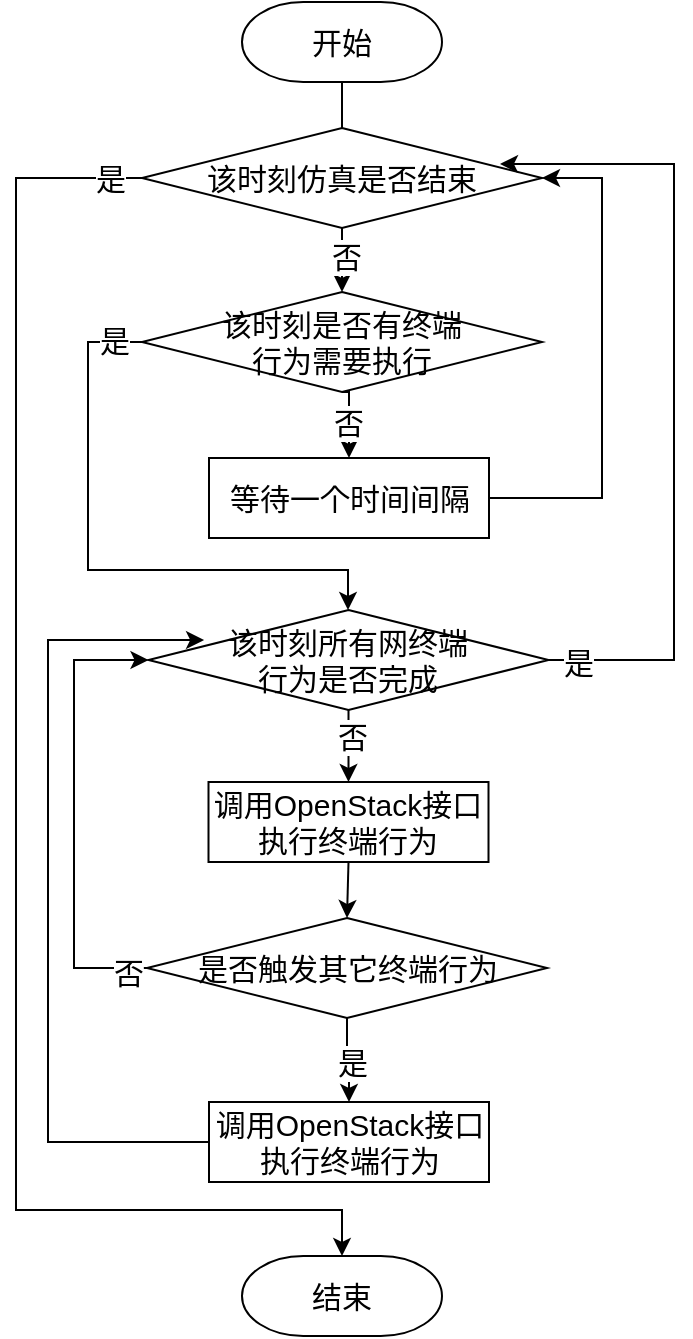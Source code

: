<mxfile version="13.0.1" type="github" pages="7">
  <diagram id="v8ugOdhWxPYhqjRlqoNW" name="动态网络仿真总体流程">
    <mxGraphModel dx="927" dy="467" grid="0" gridSize="10" guides="1" tooltips="1" connect="1" arrows="1" fold="1" page="1" pageScale="1" pageWidth="827" pageHeight="1169" math="0" shadow="0">
      <root>
        <mxCell id="XkxrOACsHn2WorxNWKab-0" />
        <mxCell id="XkxrOACsHn2WorxNWKab-1" parent="XkxrOACsHn2WorxNWKab-0" />
        <mxCell id="5TvRJBqiw1Fckg7PLLqg-44" style="edgeStyle=orthogonalEdgeStyle;rounded=0;orthogonalLoop=1;jettySize=auto;html=1;exitX=0.5;exitY=1;exitDx=0;exitDy=0;exitPerimeter=0;entryX=0.5;entryY=0;entryDx=0;entryDy=0;entryPerimeter=0;fontSize=15;" edge="1" parent="XkxrOACsHn2WorxNWKab-1" source="5TvRJBqiw1Fckg7PLLqg-14" target="5TvRJBqiw1Fckg7PLLqg-34">
          <mxGeometry relative="1" as="geometry" />
        </mxCell>
        <mxCell id="5TvRJBqiw1Fckg7PLLqg-56" value="否" style="edgeLabel;html=1;align=center;verticalAlign=middle;resizable=0;points=[];fontSize=15;" vertex="1" connectable="0" parent="5TvRJBqiw1Fckg7PLLqg-44">
          <mxGeometry x="0.657" y="2" relative="1" as="geometry">
            <mxPoint as="offset" />
          </mxGeometry>
        </mxCell>
        <mxCell id="5TvRJBqiw1Fckg7PLLqg-14" value="开始" style="strokeWidth=1;html=1;shape=mxgraph.flowchart.terminator;whiteSpace=wrap;fontSize=15;" vertex="1" parent="XkxrOACsHn2WorxNWKab-1">
          <mxGeometry x="580" y="72" width="100" height="40" as="geometry" />
        </mxCell>
        <mxCell id="5TvRJBqiw1Fckg7PLLqg-15" style="edgeStyle=orthogonalEdgeStyle;rounded=0;orthogonalLoop=1;jettySize=auto;html=1;exitX=0.5;exitY=1;exitDx=0;exitDy=0;exitPerimeter=0;entryX=0.5;entryY=0;entryDx=0;entryDy=0;strokeWidth=1;fontSize=15;" edge="1" parent="XkxrOACsHn2WorxNWKab-1" source="5TvRJBqiw1Fckg7PLLqg-19" target="5TvRJBqiw1Fckg7PLLqg-21">
          <mxGeometry relative="1" as="geometry" />
        </mxCell>
        <mxCell id="5TvRJBqiw1Fckg7PLLqg-16" value="是" style="text;html=1;align=center;verticalAlign=middle;resizable=0;points=[];labelBackgroundColor=#ffffff;fontSize=15;" vertex="1" connectable="0" parent="5TvRJBqiw1Fckg7PLLqg-15">
          <mxGeometry x="0.051" y="1" relative="1" as="geometry">
            <mxPoint as="offset" />
          </mxGeometry>
        </mxCell>
        <mxCell id="5TvRJBqiw1Fckg7PLLqg-51" style="edgeStyle=orthogonalEdgeStyle;rounded=0;orthogonalLoop=1;jettySize=auto;html=1;exitX=0;exitY=0.5;exitDx=0;exitDy=0;exitPerimeter=0;entryX=0;entryY=0.5;entryDx=0;entryDy=0;entryPerimeter=0;fontSize=15;" edge="1" parent="XkxrOACsHn2WorxNWKab-1" source="5TvRJBqiw1Fckg7PLLqg-19" target="5TvRJBqiw1Fckg7PLLqg-30">
          <mxGeometry relative="1" as="geometry">
            <Array as="points">
              <mxPoint x="496" y="555" />
              <mxPoint x="496" y="401" />
            </Array>
          </mxGeometry>
        </mxCell>
        <mxCell id="5TvRJBqiw1Fckg7PLLqg-52" value="否" style="edgeLabel;html=1;align=center;verticalAlign=middle;resizable=0;points=[];fontSize=15;" vertex="1" connectable="0" parent="5TvRJBqiw1Fckg7PLLqg-51">
          <mxGeometry x="-0.902" y="2" relative="1" as="geometry">
            <mxPoint x="1" as="offset" />
          </mxGeometry>
        </mxCell>
        <mxCell id="5TvRJBqiw1Fckg7PLLqg-19" value="&lt;span style=&quot;font-size: 15px&quot;&gt;是否触发其它终端行为&lt;br style=&quot;font-size: 15px&quot;&gt;&lt;/span&gt;" style="strokeWidth=1;html=1;shape=mxgraph.flowchart.decision;whiteSpace=wrap;fontSize=15;" vertex="1" parent="XkxrOACsHn2WorxNWKab-1">
          <mxGeometry x="532.5" y="530" width="200" height="50" as="geometry" />
        </mxCell>
        <mxCell id="5TvRJBqiw1Fckg7PLLqg-41" style="edgeStyle=orthogonalEdgeStyle;rounded=0;orthogonalLoop=1;jettySize=auto;html=1;exitX=0;exitY=0.5;exitDx=0;exitDy=0;entryX=0.139;entryY=0.3;entryDx=0;entryDy=0;entryPerimeter=0;fontSize=15;" edge="1" parent="XkxrOACsHn2WorxNWKab-1" source="5TvRJBqiw1Fckg7PLLqg-21" target="5TvRJBqiw1Fckg7PLLqg-30">
          <mxGeometry relative="1" as="geometry">
            <Array as="points">
              <mxPoint x="483" y="642" />
              <mxPoint x="483" y="391" />
            </Array>
          </mxGeometry>
        </mxCell>
        <mxCell id="5TvRJBqiw1Fckg7PLLqg-21" value="&lt;font style=&quot;font-size: 15px&quot;&gt;调用OpenStack接口执行终端行为&lt;/font&gt;" style="rounded=0;whiteSpace=wrap;html=1;strokeWidth=1;fontSize=15;" vertex="1" parent="XkxrOACsHn2WorxNWKab-1">
          <mxGeometry x="563.5" y="622" width="140" height="40" as="geometry" />
        </mxCell>
        <mxCell id="5TvRJBqiw1Fckg7PLLqg-50" style="edgeStyle=orthogonalEdgeStyle;rounded=0;orthogonalLoop=1;jettySize=auto;html=1;exitX=0;exitY=0.5;exitDx=0;exitDy=0;exitPerimeter=0;entryX=0.5;entryY=0;entryDx=0;entryDy=0;entryPerimeter=0;fontSize=15;" edge="1" parent="XkxrOACsHn2WorxNWKab-1" source="5TvRJBqiw1Fckg7PLLqg-26" target="5TvRJBqiw1Fckg7PLLqg-27">
          <mxGeometry relative="1" as="geometry">
            <Array as="points">
              <mxPoint x="467" y="160" />
              <mxPoint x="467" y="676" />
              <mxPoint x="630" y="676" />
            </Array>
          </mxGeometry>
        </mxCell>
        <mxCell id="5TvRJBqiw1Fckg7PLLqg-55" value="是" style="edgeLabel;html=1;align=center;verticalAlign=middle;resizable=0;points=[];fontSize=15;" vertex="1" connectable="0" parent="5TvRJBqiw1Fckg7PLLqg-50">
          <mxGeometry x="-0.957" relative="1" as="geometry">
            <mxPoint as="offset" />
          </mxGeometry>
        </mxCell>
        <mxCell id="5TvRJBqiw1Fckg7PLLqg-26" value="&lt;span style=&quot;font-size: 15px&quot;&gt;该时刻仿真是否结束&lt;br style=&quot;font-size: 15px&quot;&gt;&lt;/span&gt;" style="strokeWidth=1;html=1;shape=mxgraph.flowchart.decision;whiteSpace=wrap;fontSize=15;" vertex="1" parent="XkxrOACsHn2WorxNWKab-1">
          <mxGeometry x="530" y="135" width="200" height="50" as="geometry" />
        </mxCell>
        <mxCell id="5TvRJBqiw1Fckg7PLLqg-27" value="结束" style="strokeWidth=1;html=1;shape=mxgraph.flowchart.terminator;whiteSpace=wrap;fontSize=15;" vertex="1" parent="XkxrOACsHn2WorxNWKab-1">
          <mxGeometry x="580" y="699" width="100" height="40" as="geometry" />
        </mxCell>
        <mxCell id="5TvRJBqiw1Fckg7PLLqg-40" style="edgeStyle=orthogonalEdgeStyle;rounded=0;orthogonalLoop=1;jettySize=auto;html=1;exitX=0.5;exitY=1;exitDx=0;exitDy=0;exitPerimeter=0;entryX=0.5;entryY=0;entryDx=0;entryDy=0;fontSize=15;" edge="1" parent="XkxrOACsHn2WorxNWKab-1" source="5TvRJBqiw1Fckg7PLLqg-30" target="5TvRJBqiw1Fckg7PLLqg-36">
          <mxGeometry relative="1" as="geometry" />
        </mxCell>
        <mxCell id="5TvRJBqiw1Fckg7PLLqg-42" value="否" style="edgeLabel;html=1;align=center;verticalAlign=middle;resizable=0;points=[];fontSize=15;" vertex="1" connectable="0" parent="5TvRJBqiw1Fckg7PLLqg-40">
          <mxGeometry x="-0.278" y="1" relative="1" as="geometry">
            <mxPoint as="offset" />
          </mxGeometry>
        </mxCell>
        <mxCell id="5TvRJBqiw1Fckg7PLLqg-53" style="edgeStyle=orthogonalEdgeStyle;rounded=0;orthogonalLoop=1;jettySize=auto;html=1;exitX=1;exitY=0.5;exitDx=0;exitDy=0;exitPerimeter=0;entryX=0.895;entryY=0.36;entryDx=0;entryDy=0;entryPerimeter=0;fontSize=15;" edge="1" parent="XkxrOACsHn2WorxNWKab-1" source="5TvRJBqiw1Fckg7PLLqg-30" target="5TvRJBqiw1Fckg7PLLqg-26">
          <mxGeometry relative="1" as="geometry">
            <Array as="points">
              <mxPoint x="796" y="401" />
              <mxPoint x="796" y="153" />
            </Array>
          </mxGeometry>
        </mxCell>
        <mxCell id="5TvRJBqiw1Fckg7PLLqg-54" value="是" style="edgeLabel;html=1;align=center;verticalAlign=middle;resizable=0;points=[];fontSize=15;" vertex="1" connectable="0" parent="5TvRJBqiw1Fckg7PLLqg-53">
          <mxGeometry x="-0.926" y="-1" relative="1" as="geometry">
            <mxPoint as="offset" />
          </mxGeometry>
        </mxCell>
        <mxCell id="5TvRJBqiw1Fckg7PLLqg-30" value="&lt;span style=&quot;font-size: 15px&quot;&gt;该时刻所有网终端&lt;br&gt;行为是否完成&lt;br style=&quot;font-size: 15px&quot;&gt;&lt;/span&gt;" style="strokeWidth=1;html=1;shape=mxgraph.flowchart.decision;whiteSpace=wrap;fontSize=15;" vertex="1" parent="XkxrOACsHn2WorxNWKab-1">
          <mxGeometry x="533.25" y="376" width="200" height="50" as="geometry" />
        </mxCell>
        <mxCell id="5TvRJBqiw1Fckg7PLLqg-45" style="edgeStyle=orthogonalEdgeStyle;rounded=0;orthogonalLoop=1;jettySize=auto;html=1;exitX=0.5;exitY=1;exitDx=0;exitDy=0;exitPerimeter=0;entryX=0.5;entryY=0;entryDx=0;entryDy=0;fontSize=15;" edge="1" parent="XkxrOACsHn2WorxNWKab-1" source="5TvRJBqiw1Fckg7PLLqg-34" target="5TvRJBqiw1Fckg7PLLqg-43">
          <mxGeometry relative="1" as="geometry" />
        </mxCell>
        <mxCell id="5TvRJBqiw1Fckg7PLLqg-46" value="否" style="edgeLabel;html=1;align=center;verticalAlign=middle;resizable=0;points=[];fontSize=15;" vertex="1" connectable="0" parent="5TvRJBqiw1Fckg7PLLqg-45">
          <mxGeometry x="0.015" y="-1" relative="1" as="geometry">
            <mxPoint as="offset" />
          </mxGeometry>
        </mxCell>
        <mxCell id="5TvRJBqiw1Fckg7PLLqg-48" style="edgeStyle=orthogonalEdgeStyle;rounded=0;orthogonalLoop=1;jettySize=auto;html=1;exitX=0;exitY=0.5;exitDx=0;exitDy=0;exitPerimeter=0;fontSize=15;" edge="1" parent="XkxrOACsHn2WorxNWKab-1" source="5TvRJBqiw1Fckg7PLLqg-34">
          <mxGeometry relative="1" as="geometry">
            <mxPoint x="633" y="376" as="targetPoint" />
            <Array as="points">
              <mxPoint x="503" y="242" />
              <mxPoint x="503" y="356" />
              <mxPoint x="633" y="356" />
            </Array>
          </mxGeometry>
        </mxCell>
        <mxCell id="5TvRJBqiw1Fckg7PLLqg-49" value="是" style="edgeLabel;html=1;align=center;verticalAlign=middle;resizable=0;points=[];fontSize=15;" vertex="1" connectable="0" parent="5TvRJBqiw1Fckg7PLLqg-48">
          <mxGeometry x="-0.899" y="-1" relative="1" as="geometry">
            <mxPoint as="offset" />
          </mxGeometry>
        </mxCell>
        <mxCell id="5TvRJBqiw1Fckg7PLLqg-34" value="该时刻是否有终端&lt;br&gt;行为&lt;span style=&quot;font-size: 15px&quot;&gt;需要执行&lt;br style=&quot;font-size: 15px&quot;&gt;&lt;/span&gt;" style="strokeWidth=1;html=1;shape=mxgraph.flowchart.decision;whiteSpace=wrap;fontSize=15;" vertex="1" parent="XkxrOACsHn2WorxNWKab-1">
          <mxGeometry x="530" y="217" width="200" height="50" as="geometry" />
        </mxCell>
        <mxCell id="5TvRJBqiw1Fckg7PLLqg-35" style="edgeStyle=orthogonalEdgeStyle;rounded=0;orthogonalLoop=1;jettySize=auto;html=1;exitX=0.5;exitY=1;exitDx=0;exitDy=0;entryX=0.5;entryY=0;entryDx=0;entryDy=0;entryPerimeter=0;" edge="1" parent="XkxrOACsHn2WorxNWKab-1" source="5TvRJBqiw1Fckg7PLLqg-36" target="5TvRJBqiw1Fckg7PLLqg-19">
          <mxGeometry relative="1" as="geometry" />
        </mxCell>
        <mxCell id="5TvRJBqiw1Fckg7PLLqg-36" value="&lt;font style=&quot;font-size: 15px&quot;&gt;调用OpenStack接口执行终端行为&lt;/font&gt;" style="rounded=0;whiteSpace=wrap;html=1;strokeWidth=1;fontSize=15;" vertex="1" parent="XkxrOACsHn2WorxNWKab-1">
          <mxGeometry x="563.25" y="462" width="140" height="40" as="geometry" />
        </mxCell>
        <mxCell id="5TvRJBqiw1Fckg7PLLqg-47" style="edgeStyle=orthogonalEdgeStyle;rounded=0;orthogonalLoop=1;jettySize=auto;html=1;exitX=1;exitY=0.5;exitDx=0;exitDy=0;entryX=1;entryY=0.5;entryDx=0;entryDy=0;entryPerimeter=0;fontSize=15;" edge="1" parent="XkxrOACsHn2WorxNWKab-1" source="5TvRJBqiw1Fckg7PLLqg-43" target="5TvRJBqiw1Fckg7PLLqg-26">
          <mxGeometry relative="1" as="geometry">
            <Array as="points">
              <mxPoint x="760" y="320" />
              <mxPoint x="760" y="160" />
            </Array>
          </mxGeometry>
        </mxCell>
        <mxCell id="5TvRJBqiw1Fckg7PLLqg-43" value="&lt;font style=&quot;font-size: 15px&quot;&gt;等待一个时间间隔&lt;/font&gt;" style="rounded=0;whiteSpace=wrap;html=1;strokeWidth=1;fontSize=15;" vertex="1" parent="XkxrOACsHn2WorxNWKab-1">
          <mxGeometry x="563.5" y="300" width="140" height="40" as="geometry" />
        </mxCell>
      </root>
    </mxGraphModel>
  </diagram>
  <diagram id="v5aXhmTwd5rnh7bOguwu" name="链路状态流程">
    <mxGraphModel dx="927" dy="516" grid="0" gridSize="10" guides="1" tooltips="1" connect="1" arrows="1" fold="1" page="1" pageScale="1" pageWidth="827" pageHeight="1169" math="0" shadow="0">
      <root>
        <mxCell id="1NIYpctE9vrBq3obQ2Xj-0" />
        <mxCell id="1NIYpctE9vrBq3obQ2Xj-1" parent="1NIYpctE9vrBq3obQ2Xj-0" />
        <mxCell id="1NIYpctE9vrBq3obQ2Xj-33" style="edgeStyle=orthogonalEdgeStyle;rounded=0;orthogonalLoop=1;jettySize=auto;html=1;exitX=0.5;exitY=1;exitDx=0;exitDy=0;exitPerimeter=0;entryX=0.5;entryY=0;entryDx=0;entryDy=0;entryPerimeter=0;" parent="1NIYpctE9vrBq3obQ2Xj-1" source="1NIYpctE9vrBq3obQ2Xj-34" target="1NIYpctE9vrBq3obQ2Xj-39" edge="1">
          <mxGeometry relative="1" as="geometry" />
        </mxCell>
        <mxCell id="1NIYpctE9vrBq3obQ2Xj-34" value="仿真流程开始" style="strokeWidth=1;html=1;shape=mxgraph.flowchart.terminator;whiteSpace=wrap;fontSize=15;" parent="1NIYpctE9vrBq3obQ2Xj-1" vertex="1">
          <mxGeometry x="376.38" y="30" width="100" height="40" as="geometry" />
        </mxCell>
        <mxCell id="1NIYpctE9vrBq3obQ2Xj-35" value="" style="edgeStyle=orthogonalEdgeStyle;rounded=0;orthogonalLoop=1;jettySize=auto;html=1;exitX=1;exitY=0.5;exitDx=0;exitDy=0;exitPerimeter=0;strokeWidth=1;fontSize=15;" parent="1NIYpctE9vrBq3obQ2Xj-1" source="1NIYpctE9vrBq3obQ2Xj-39" target="1NIYpctE9vrBq3obQ2Xj-40" edge="1">
          <mxGeometry relative="1" as="geometry">
            <mxPoint x="430" y="641" as="targetPoint" />
            <mxPoint x="538.38" y="146" as="sourcePoint" />
            <Array as="points">
              <mxPoint x="581" y="141" />
              <mxPoint x="581" y="686" />
              <mxPoint x="430" y="686" />
            </Array>
          </mxGeometry>
        </mxCell>
        <mxCell id="1NIYpctE9vrBq3obQ2Xj-36" value="是" style="text;html=1;align=center;verticalAlign=middle;resizable=0;points=[];labelBackgroundColor=#ffffff;fontSize=15;" parent="1NIYpctE9vrBq3obQ2Xj-35" vertex="1" connectable="0">
          <mxGeometry x="-0.944" y="-1" relative="1" as="geometry">
            <mxPoint x="-10.38" y="-1" as="offset" />
          </mxGeometry>
        </mxCell>
        <mxCell id="1NIYpctE9vrBq3obQ2Xj-37" style="edgeStyle=orthogonalEdgeStyle;rounded=0;orthogonalLoop=1;jettySize=auto;html=1;exitX=0.5;exitY=1;exitDx=0;exitDy=0;exitPerimeter=0;entryX=0.5;entryY=0;entryDx=0;entryDy=0;entryPerimeter=0;strokeWidth=1;fontSize=15;" parent="1NIYpctE9vrBq3obQ2Xj-1" source="1NIYpctE9vrBq3obQ2Xj-39" target="1NIYpctE9vrBq3obQ2Xj-44" edge="1">
          <mxGeometry relative="1" as="geometry" />
        </mxCell>
        <mxCell id="1NIYpctE9vrBq3obQ2Xj-38" value="否" style="text;html=1;align=center;verticalAlign=middle;resizable=0;points=[];labelBackgroundColor=#ffffff;fontSize=15;" parent="1NIYpctE9vrBq3obQ2Xj-37" vertex="1" connectable="0">
          <mxGeometry x="-0.125" y="-1" relative="1" as="geometry">
            <mxPoint as="offset" />
          </mxGeometry>
        </mxCell>
        <mxCell id="1NIYpctE9vrBq3obQ2Xj-39" value="&lt;span style=&quot;font-size: 15px&quot;&gt;该时刻仿真是否结束&lt;br style=&quot;font-size: 15px&quot;&gt;&lt;/span&gt;" style="strokeWidth=1;html=1;shape=mxgraph.flowchart.decision;whiteSpace=wrap;fontSize=15;" parent="1NIYpctE9vrBq3obQ2Xj-1" vertex="1">
          <mxGeometry x="326.38" y="116" width="200" height="50" as="geometry" />
        </mxCell>
        <mxCell id="1NIYpctE9vrBq3obQ2Xj-40" value="仿真流程结束" style="strokeWidth=1;html=1;shape=mxgraph.flowchart.terminator;whiteSpace=wrap;fontSize=15;" parent="1NIYpctE9vrBq3obQ2Xj-1" vertex="1">
          <mxGeometry x="376.38" y="711" width="100" height="40" as="geometry" />
        </mxCell>
        <mxCell id="1NIYpctE9vrBq3obQ2Xj-41" style="edgeStyle=orthogonalEdgeStyle;rounded=0;orthogonalLoop=1;jettySize=auto;html=1;exitX=0;exitY=0.5;exitDx=0;exitDy=0;exitPerimeter=0;strokeWidth=1;fontSize=15;" parent="1NIYpctE9vrBq3obQ2Xj-1" edge="1">
          <mxGeometry relative="1" as="geometry">
            <mxPoint x="427" y="96" as="targetPoint" />
            <mxPoint x="327.38" y="231" as="sourcePoint" />
            <Array as="points">
              <mxPoint x="293" y="231" />
              <mxPoint x="293" y="96" />
            </Array>
          </mxGeometry>
        </mxCell>
        <mxCell id="1NIYpctE9vrBq3obQ2Xj-42" value="否" style="text;html=1;align=center;verticalAlign=middle;resizable=0;points=[];labelBackgroundColor=#ffffff;fontSize=15;" parent="1NIYpctE9vrBq3obQ2Xj-41" vertex="1" connectable="0">
          <mxGeometry x="-0.933" y="2" relative="1" as="geometry">
            <mxPoint as="offset" />
          </mxGeometry>
        </mxCell>
        <mxCell id="1NIYpctE9vrBq3obQ2Xj-43" value="是" style="edgeStyle=orthogonalEdgeStyle;rounded=0;orthogonalLoop=1;jettySize=auto;html=1;exitX=0.5;exitY=1;exitDx=0;exitDy=0;exitPerimeter=0;entryX=0.5;entryY=0;entryDx=0;entryDy=0;entryPerimeter=0;strokeWidth=1;fontSize=15;" parent="1NIYpctE9vrBq3obQ2Xj-1" source="1NIYpctE9vrBq3obQ2Xj-44" target="1NIYpctE9vrBq3obQ2Xj-54" edge="1">
          <mxGeometry relative="1" as="geometry" />
        </mxCell>
        <mxCell id="1NIYpctE9vrBq3obQ2Xj-44" value="该时刻是否收到&lt;br&gt;时间管理模块任务&lt;span style=&quot;font-size: 15px&quot;&gt;&lt;br style=&quot;font-size: 15px&quot;&gt;&lt;/span&gt;" style="strokeWidth=1;html=1;shape=mxgraph.flowchart.decision;whiteSpace=wrap;fontSize=15;" parent="1NIYpctE9vrBq3obQ2Xj-1" vertex="1">
          <mxGeometry x="324.38" y="206" width="200" height="50" as="geometry" />
        </mxCell>
        <mxCell id="1NIYpctE9vrBq3obQ2Xj-45" style="edgeStyle=orthogonalEdgeStyle;rounded=0;orthogonalLoop=1;jettySize=auto;html=1;exitX=0.5;exitY=1;exitDx=0;exitDy=0;exitPerimeter=0;strokeWidth=1;fontSize=15;" parent="1NIYpctE9vrBq3obQ2Xj-1" source="1NIYpctE9vrBq3obQ2Xj-49" edge="1">
          <mxGeometry relative="1" as="geometry">
            <mxPoint x="339" y="746" as="sourcePoint" />
            <mxPoint x="426" y="86" as="targetPoint" />
            <Array as="points">
              <mxPoint x="431" y="675" />
              <mxPoint x="270" y="675" />
              <mxPoint x="270" y="86" />
            </Array>
          </mxGeometry>
        </mxCell>
        <mxCell id="1NIYpctE9vrBq3obQ2Xj-46" value="&lt;font style=&quot;font-size: 14px&quot;&gt;是&lt;/font&gt;" style="text;html=1;align=center;verticalAlign=middle;resizable=0;points=[];labelBackgroundColor=#ffffff;" parent="1NIYpctE9vrBq3obQ2Xj-45" vertex="1" connectable="0">
          <mxGeometry x="-0.778" y="-1" relative="1" as="geometry">
            <mxPoint as="offset" />
          </mxGeometry>
        </mxCell>
        <mxCell id="1NIYpctE9vrBq3obQ2Xj-47" style="edgeStyle=orthogonalEdgeStyle;rounded=0;orthogonalLoop=1;jettySize=auto;html=1;strokeWidth=1;fontSize=15;exitX=0;exitY=0.5;exitDx=0;exitDy=0;exitPerimeter=0;" parent="1NIYpctE9vrBq3obQ2Xj-1" source="1NIYpctE9vrBq3obQ2Xj-49" edge="1">
          <mxGeometry relative="1" as="geometry">
            <mxPoint x="420" y="276" as="targetPoint" />
            <mxPoint x="320" y="641" as="sourcePoint" />
            <Array as="points">
              <mxPoint x="284" y="637" />
              <mxPoint x="284" y="276" />
            </Array>
          </mxGeometry>
        </mxCell>
        <mxCell id="1NIYpctE9vrBq3obQ2Xj-48" value="否" style="text;html=1;align=center;verticalAlign=middle;resizable=0;points=[];labelBackgroundColor=#ffffff;fontSize=15;" parent="1NIYpctE9vrBq3obQ2Xj-47" vertex="1" connectable="0">
          <mxGeometry x="-0.936" y="-2" relative="1" as="geometry">
            <mxPoint as="offset" />
          </mxGeometry>
        </mxCell>
        <mxCell id="1NIYpctE9vrBq3obQ2Xj-49" value="&lt;span style=&quot;font-size: 15px&quot;&gt;是否完成该时刻链路控制&lt;/span&gt;" style="strokeWidth=1;html=1;shape=mxgraph.flowchart.decision;whiteSpace=wrap;fontSize=15;" parent="1NIYpctE9vrBq3obQ2Xj-1" vertex="1">
          <mxGeometry x="326.38" y="612" width="200" height="50" as="geometry" />
        </mxCell>
        <mxCell id="1NIYpctE9vrBq3obQ2Xj-50" style="edgeStyle=orthogonalEdgeStyle;rounded=0;orthogonalLoop=1;jettySize=auto;html=1;exitX=0.5;exitY=1;exitDx=0;exitDy=0;exitPerimeter=0;entryX=0.5;entryY=0;entryDx=0;entryDy=0;" parent="1NIYpctE9vrBq3obQ2Xj-1" source="1NIYpctE9vrBq3obQ2Xj-54" edge="1">
          <mxGeometry relative="1" as="geometry">
            <mxPoint x="424.38" y="394" as="targetPoint" />
          </mxGeometry>
        </mxCell>
        <mxCell id="1NIYpctE9vrBq3obQ2Xj-51" value="&lt;font style=&quot;font-size: 15px&quot;&gt;是&lt;/font&gt;" style="text;html=1;align=center;verticalAlign=middle;resizable=0;points=[];labelBackgroundColor=#ffffff;" parent="1NIYpctE9vrBq3obQ2Xj-50" vertex="1" connectable="0">
          <mxGeometry x="0.011" y="7" relative="1" as="geometry">
            <mxPoint x="-6" y="-6" as="offset" />
          </mxGeometry>
        </mxCell>
        <mxCell id="1NIYpctE9vrBq3obQ2Xj-52" style="edgeStyle=orthogonalEdgeStyle;rounded=0;orthogonalLoop=1;jettySize=auto;html=1;exitX=1;exitY=0.5;exitDx=0;exitDy=0;exitPerimeter=0;entryX=1;entryY=0.5;entryDx=0;entryDy=0;entryPerimeter=0;" parent="1NIYpctE9vrBq3obQ2Xj-1" source="1NIYpctE9vrBq3obQ2Xj-54" target="1NIYpctE9vrBq3obQ2Xj-49" edge="1">
          <mxGeometry relative="1" as="geometry">
            <Array as="points">
              <mxPoint x="566" y="321" />
              <mxPoint x="566" y="637" />
            </Array>
          </mxGeometry>
        </mxCell>
        <mxCell id="1NIYpctE9vrBq3obQ2Xj-53" value="&lt;font style=&quot;font-size: 14px&quot;&gt;否&lt;/font&gt;" style="text;html=1;align=center;verticalAlign=middle;resizable=0;points=[];labelBackgroundColor=#ffffff;" parent="1NIYpctE9vrBq3obQ2Xj-52" vertex="1" connectable="0">
          <mxGeometry x="-0.941" y="4" relative="1" as="geometry">
            <mxPoint as="offset" />
          </mxGeometry>
        </mxCell>
        <mxCell id="1NIYpctE9vrBq3obQ2Xj-54" value="&lt;span style=&quot;font-size: 15px&quot;&gt;该任务是否有效&lt;br style=&quot;font-size: 15px&quot;&gt;&lt;/span&gt;" style="strokeWidth=1;html=1;shape=mxgraph.flowchart.decision;whiteSpace=wrap;fontSize=15;" parent="1NIYpctE9vrBq3obQ2Xj-1" vertex="1">
          <mxGeometry x="324.38" y="296" width="200" height="50" as="geometry" />
        </mxCell>
        <mxCell id="1NIYpctE9vrBq3obQ2Xj-55" style="edgeStyle=orthogonalEdgeStyle;rounded=0;orthogonalLoop=1;jettySize=auto;html=1;exitX=0.5;exitY=1;exitDx=0;exitDy=0;entryX=0.5;entryY=0;entryDx=0;entryDy=0;" parent="1NIYpctE9vrBq3obQ2Xj-1" source="1NIYpctE9vrBq3obQ2Xj-56" target="1NIYpctE9vrBq3obQ2Xj-58" edge="1">
          <mxGeometry relative="1" as="geometry" />
        </mxCell>
        <mxCell id="1NIYpctE9vrBq3obQ2Xj-56" value="调用驱动模块" style="rounded=0;whiteSpace=wrap;html=1;strokeWidth=1;fontSize=15;" parent="1NIYpctE9vrBq3obQ2Xj-1" vertex="1">
          <mxGeometry x="354.38" y="395" width="140" height="40" as="geometry" />
        </mxCell>
        <mxCell id="1NIYpctE9vrBq3obQ2Xj-57" style="edgeStyle=orthogonalEdgeStyle;rounded=0;orthogonalLoop=1;jettySize=auto;html=1;exitX=0.5;exitY=1;exitDx=0;exitDy=0;entryX=0.5;entryY=0;entryDx=0;entryDy=0;entryPerimeter=0;" parent="1NIYpctE9vrBq3obQ2Xj-1" source="1NIYpctE9vrBq3obQ2Xj-58" target="1NIYpctE9vrBq3obQ2Xj-63" edge="1">
          <mxGeometry relative="1" as="geometry" />
        </mxCell>
        <mxCell id="1NIYpctE9vrBq3obQ2Xj-58" value="修改节点状态文件" style="rounded=0;whiteSpace=wrap;html=1;strokeWidth=1;fontSize=15;" parent="1NIYpctE9vrBq3obQ2Xj-1" vertex="1">
          <mxGeometry x="356.38" y="463" width="140" height="40" as="geometry" />
        </mxCell>
        <mxCell id="1NIYpctE9vrBq3obQ2Xj-59" style="edgeStyle=orthogonalEdgeStyle;rounded=0;orthogonalLoop=1;jettySize=auto;html=1;exitX=0.5;exitY=1;exitDx=0;exitDy=0;exitPerimeter=0;" parent="1NIYpctE9vrBq3obQ2Xj-1" source="1NIYpctE9vrBq3obQ2Xj-63" edge="1">
          <mxGeometry relative="1" as="geometry">
            <mxPoint x="426" y="609" as="targetPoint" />
            <Array as="points">
              <mxPoint x="426" y="609" />
              <mxPoint x="426" y="609" />
            </Array>
          </mxGeometry>
        </mxCell>
        <mxCell id="1NIYpctE9vrBq3obQ2Xj-60" value="&lt;font style=&quot;font-size: 14px&quot;&gt;否&lt;/font&gt;" style="text;html=1;align=center;verticalAlign=middle;resizable=0;points=[];labelBackgroundColor=#ffffff;" parent="1NIYpctE9vrBq3obQ2Xj-59" vertex="1" connectable="0">
          <mxGeometry x="-0.232" y="1" relative="1" as="geometry">
            <mxPoint as="offset" />
          </mxGeometry>
        </mxCell>
        <mxCell id="1NIYpctE9vrBq3obQ2Xj-61" style="edgeStyle=orthogonalEdgeStyle;rounded=0;orthogonalLoop=1;jettySize=auto;html=1;exitX=0;exitY=0.5;exitDx=0;exitDy=0;exitPerimeter=0;entryX=0;entryY=0.5;entryDx=0;entryDy=0;entryPerimeter=0;" parent="1NIYpctE9vrBq3obQ2Xj-1" source="1NIYpctE9vrBq3obQ2Xj-63" target="1NIYpctE9vrBq3obQ2Xj-54" edge="1">
          <mxGeometry relative="1" as="geometry">
            <Array as="points">
              <mxPoint x="298" y="550" />
              <mxPoint x="298" y="321" />
            </Array>
          </mxGeometry>
        </mxCell>
        <mxCell id="1NIYpctE9vrBq3obQ2Xj-62" value="&lt;font style=&quot;font-size: 14px&quot;&gt;是&lt;/font&gt;" style="text;html=1;align=center;verticalAlign=middle;resizable=0;points=[];labelBackgroundColor=#ffffff;" parent="1NIYpctE9vrBq3obQ2Xj-61" vertex="1" connectable="0">
          <mxGeometry x="-0.901" relative="1" as="geometry">
            <mxPoint as="offset" />
          </mxGeometry>
        </mxCell>
        <mxCell id="1NIYpctE9vrBq3obQ2Xj-63" value="&lt;span style=&quot;font-size: 15px&quot;&gt;是否触发其他任务&lt;/span&gt;" style="strokeWidth=1;html=1;shape=mxgraph.flowchart.decision;whiteSpace=wrap;fontSize=15;" parent="1NIYpctE9vrBq3obQ2Xj-1" vertex="1">
          <mxGeometry x="326.38" y="525" width="200" height="50" as="geometry" />
        </mxCell>
      </root>
    </mxGraphModel>
  </diagram>
  <diagram id="BHsUnkRRkDvubZXYA5oQ" name="位置到链路状态转换">
    
    <mxGraphModel dx="927" dy="516" grid="0" gridSize="10" guides="1" tooltips="1" connect="1" arrows="1" fold="1" page="1" pageScale="1" pageWidth="827" pageHeight="1169" math="0" shadow="0">
      
      <root>
        
        <mxCell id="GKkQAI3s9Y34zm4RplyS-0" />
        
        <mxCell id="GKkQAI3s9Y34zm4RplyS-1" parent="GKkQAI3s9Y34zm4RplyS-0" />
        
        <mxCell id="GKkQAI3s9Y34zm4RplyS-2" value="生成拓扑与&lt;br&gt;链路参数文件" style="rounded=0;whiteSpace=wrap;html=1;strokeWidth=1;fontSize=15;" parent="GKkQAI3s9Y34zm4RplyS-1" vertex="1">
          
          <mxGeometry x="630" y="200" width="120" height="60" as="geometry" />
          
        </mxCell>
        
        <mxCell id="67PsZ09Hbw13mkb_fZ4C-0" value="解释MINDL文件得到仿真参数" style="rounded=0;whiteSpace=wrap;html=1;strokeWidth=1;fontSize=15;" parent="GKkQAI3s9Y34zm4RplyS-1" vertex="1">
          
          <mxGeometry x="134" y="200" width="120" height="60" as="geometry" />
          
        </mxCell>
        
        <mxCell id="67PsZ09Hbw13mkb_fZ4C-1" value="输入仿真参数到Mininet" style="rounded=0;whiteSpace=wrap;html=1;strokeWidth=1;fontSize=15;" parent="GKkQAI3s9Y34zm4RplyS-1" vertex="1">
          
          <mxGeometry x="300" y="200" width="120" height="60" as="geometry" />
          
        </mxCell>
        
        <mxCell id="67PsZ09Hbw13mkb_fZ4C-4" value="运行仿真实验测试连接性" style="rounded=0;whiteSpace=wrap;html=1;strokeWidth=1;fontSize=15;" parent="GKkQAI3s9Y34zm4RplyS-1" vertex="1">
          
          <mxGeometry x="465" y="200" width="120" height="60" as="geometry" />
          
        </mxCell>
        
        <mxCell id="67PsZ09Hbw13mkb_fZ4C-6" value="" style="shape=flexArrow;endArrow=classic;html=1;strokeWidth=1;fontSize=15;" parent="GKkQAI3s9Y34zm4RplyS-1" edge="1">
          
          <mxGeometry width="50" height="50" relative="1" as="geometry">
            
            <mxPoint x="260" y="229" as="sourcePoint" />
            
            <mxPoint x="297" y="229" as="targetPoint" />
            
          </mxGeometry>
          
        </mxCell>
        
        <mxCell id="67PsZ09Hbw13mkb_fZ4C-10" value="" style="shape=flexArrow;endArrow=classic;html=1;strokeWidth=1;fontSize=15;" parent="GKkQAI3s9Y34zm4RplyS-1" edge="1">
          
          <mxGeometry width="50" height="50" relative="1" as="geometry">
            
            <mxPoint x="426" y="229.5" as="sourcePoint" />
            
            <mxPoint x="463" y="229.5" as="targetPoint" />
            
          </mxGeometry>
          
        </mxCell>
        
        <mxCell id="67PsZ09Hbw13mkb_fZ4C-11" value="" style="shape=flexArrow;endArrow=classic;html=1;strokeWidth=1;fontSize=15;" parent="GKkQAI3s9Y34zm4RplyS-1" edge="1">
          
          <mxGeometry width="50" height="50" relative="1" as="geometry">
            
            <mxPoint x="590" y="229.5" as="sourcePoint" />
            
            <mxPoint x="627" y="229.5" as="targetPoint" />
            
          </mxGeometry>
          
        </mxCell>
        
        <mxCell id="aE10ST6rSshi5V1inHw0-2" value="&lt;span style=&quot;font-size: 15px ; white-space: normal&quot;&gt;&amp;nbsp; &amp;nbsp; 移动行为、&lt;/span&gt;&lt;br style=&quot;font-size: 15px ; white-space: normal&quot;&gt;&lt;span style=&quot;font-size: 15px ; white-space: normal&quot;&gt;拓扑创建&lt;/span&gt;" style="whiteSpace=wrap;html=1;shape=mxgraph.basic.oval_callout" parent="GKkQAI3s9Y34zm4RplyS-1" vertex="1">
          
          <mxGeometry x="143" y="120" width="119" height="72" as="geometry" />
          
        </mxCell>
        
        <mxCell id="aE10ST6rSshi5V1inHw0-3" value="&lt;span style=&quot;font-size: 15px&quot;&gt;节点连接性、&lt;br&gt;&lt;/span&gt;&lt;font style=&quot;font-size: 16px&quot;&gt;链路状态&lt;/font&gt;" style="whiteSpace=wrap;html=1;shape=mxgraph.basic.oval_callout" parent="GKkQAI3s9Y34zm4RplyS-1" vertex="1">
          
          <mxGeometry x="641" y="120" width="119" height="72" as="geometry" />
          
        </mxCell>
        
      </root>
      
    </mxGraphModel>
    
  </diagram>
  <diagram id="mybCoziPztsJB4F4yMcH" name="TC控制流程">
    
    <mxGraphModel dx="927" dy="516" grid="1" gridSize="10" guides="1" tooltips="1" connect="1" arrows="1" fold="1" page="1" pageScale="1" pageWidth="827" pageHeight="1169" math="0" shadow="0">
      
      <root>
        
        <mxCell id="ytn2ATOzjRRS6rHDC3zz-0" />
        
        <mxCell id="ytn2ATOzjRRS6rHDC3zz-1" parent="ytn2ATOzjRRS6rHDC3zz-0" />
        
        <mxCell id="ytn2ATOzjRRS6rHDC3zz-2" value="&lt;font style=&quot;font-size: 15px&quot;&gt;主队列配置&lt;/font&gt;" style="rounded=0;whiteSpace=wrap;html=1;" parent="ytn2ATOzjRRS6rHDC3zz-1" vertex="1">
          
          <mxGeometry x="200" y="200" width="120" height="60" as="geometry" />
          
        </mxCell>
        
        <mxCell id="ytn2ATOzjRRS6rHDC3zz-3" value="&lt;font style=&quot;font-size: 15px&quot;&gt;主类别配置&lt;/font&gt;" style="rounded=0;whiteSpace=wrap;html=1;" parent="ytn2ATOzjRRS6rHDC3zz-1" vertex="1">
          
          <mxGeometry x="370" y="200" width="120" height="60" as="geometry" />
          
        </mxCell>
        
        <mxCell id="ytn2ATOzjRRS6rHDC3zz-4" value="&lt;font style=&quot;font-size: 15px&quot;&gt;子队列和子类别建立&lt;/font&gt;" style="rounded=0;whiteSpace=wrap;html=1;" parent="ytn2ATOzjRRS6rHDC3zz-1" vertex="1">
          
          <mxGeometry x="540" y="200" width="120" height="60" as="geometry" />
          
        </mxCell>
        
        <mxCell id="ytn2ATOzjRRS6rHDC3zz-5" value="&lt;font style=&quot;font-size: 15px&quot;&gt;为所有类别建立过滤器&lt;/font&gt;" style="rounded=0;whiteSpace=wrap;html=1;" parent="ytn2ATOzjRRS6rHDC3zz-1" vertex="1">
          
          <mxGeometry x="707" y="200" width="120" height="60" as="geometry" />
          
        </mxCell>
        
        <mxCell id="ytn2ATOzjRRS6rHDC3zz-6" value="" style="edgeStyle=orthogonalEdgeStyle;rounded=0;orthogonalLoop=1;jettySize=auto;html=1;strokeWidth=5;strokeColor=#00CC00;" parent="ytn2ATOzjRRS6rHDC3zz-1" edge="1">
          
          <mxGeometry relative="1" as="geometry">
            
            <mxPoint x="490" y="229.5" as="sourcePoint" />
            
            <mxPoint x="540" y="229.5" as="targetPoint" />
            
          </mxGeometry>
          
        </mxCell>
        
        <mxCell id="ytn2ATOzjRRS6rHDC3zz-7" value="" style="edgeStyle=orthogonalEdgeStyle;rounded=0;orthogonalLoop=1;jettySize=auto;html=1;strokeWidth=5;strokeColor=#00CC00;" parent="ytn2ATOzjRRS6rHDC3zz-1" edge="1">
          
          <mxGeometry relative="1" as="geometry">
            
            <mxPoint x="660" y="229.5" as="sourcePoint" />
            
            <mxPoint x="710" y="229.5" as="targetPoint" />
            
          </mxGeometry>
          
        </mxCell>
        
        <mxCell id="ytn2ATOzjRRS6rHDC3zz-8" value="" style="edgeStyle=orthogonalEdgeStyle;rounded=0;orthogonalLoop=1;jettySize=auto;html=1;strokeWidth=5;strokeColor=#00CC00;" parent="ytn2ATOzjRRS6rHDC3zz-1" edge="1">
          
          <mxGeometry relative="1" as="geometry">
            
            <mxPoint x="320" y="229.5" as="sourcePoint" />
            
            <mxPoint x="370" y="229.5" as="targetPoint" />
            
          </mxGeometry>
          
        </mxCell>
        
      </root>
      
    </mxGraphModel>
    
  </diagram>
  <diagram id="q1D5OZjihmtheUrfQY6K" name="SDN控制器控制流程">
    
    <mxGraphModel dx="927" dy="516" grid="1" gridSize="10" guides="1" tooltips="1" connect="1" arrows="1" fold="1" page="1" pageScale="1" pageWidth="827" pageHeight="1169" math="0" shadow="0">
      
      <root>
        
        <mxCell id="DWvIOK_BHQEhsyV5QVfZ-0" />
        
        <mxCell id="DWvIOK_BHQEhsyV5QVfZ-1" parent="DWvIOK_BHQEhsyV5QVfZ-0" />
        
        <mxCell id="DWvIOK_BHQEhsyV5QVfZ-2" value="&lt;div style=&quot;font-size: 22px&quot;&gt;&lt;span&gt;OVS&lt;/span&gt;&lt;span&gt;流表&lt;/span&gt;&lt;span&gt;或&lt;/span&gt;&lt;span&gt;Neutron API&lt;/span&gt;&lt;span&gt;实现移动终端所在链路通断、网络切换&lt;/span&gt;&lt;/div&gt;" style="rounded=0;whiteSpace=wrap;html=1;" parent="DWvIOK_BHQEhsyV5QVfZ-1" vertex="1">
          
          <mxGeometry x="223" y="217" width="286" height="76" as="geometry" />
          
        </mxCell>
        
        <mxCell id="DWvIOK_BHQEhsyV5QVfZ-3" value="&lt;div style=&quot;font-size: 22px&quot;&gt;初始参数（commands）&lt;/div&gt;" style="rounded=0;whiteSpace=wrap;html=1;" parent="DWvIOK_BHQEhsyV5QVfZ-1" vertex="1">
          
          <mxGeometry x="226" y="103" width="280" height="70" as="geometry" />
          
        </mxCell>
        
        <mxCell id="DWvIOK_BHQEhsyV5QVfZ-4" value="&lt;div style=&quot;font-size: 22px&quot;&gt;&lt;span&gt;Linux TC&lt;/span&gt;&lt;span&gt;和&lt;/span&gt;&lt;span&gt;NS3&lt;/span&gt;&lt;span&gt;传播模型实现终端移动过程中时延、带宽控制和丢包率的估算&lt;/span&gt;&lt;/div&gt;" style="rounded=0;whiteSpace=wrap;html=1;" parent="DWvIOK_BHQEhsyV5QVfZ-1" vertex="1">
          
          <mxGeometry x="224" y="349" width="285" height="116" as="geometry" />
          
        </mxCell>
        
        <mxCell id="DWvIOK_BHQEhsyV5QVfZ-5" value="&lt;font style=&quot;font-size: 22px&quot;&gt;导出仿真节点距离、位置、网络性能参数&lt;/font&gt;" style="rounded=0;whiteSpace=wrap;html=1;" parent="DWvIOK_BHQEhsyV5QVfZ-1" vertex="1">
          
          <mxGeometry x="223" y="504.5" width="289" height="86" as="geometry" />
          
        </mxCell>
        
        <mxCell id="DWvIOK_BHQEhsyV5QVfZ-6" value="" style="endArrow=classic;html=1;exitX=0.5;exitY=1;exitDx=0;exitDy=0;entryX=0.5;entryY=0;entryDx=0;entryDy=0;" parent="DWvIOK_BHQEhsyV5QVfZ-1" source="DWvIOK_BHQEhsyV5QVfZ-3" target="DWvIOK_BHQEhsyV5QVfZ-2" edge="1">
          
          <mxGeometry width="50" height="50" relative="1" as="geometry">
            
            <mxPoint x="340" y="270" as="sourcePoint" />
            
            <mxPoint x="370" y="250" as="targetPoint" />
            
          </mxGeometry>
          
        </mxCell>
        
        <mxCell id="DWvIOK_BHQEhsyV5QVfZ-7" value="" style="endArrow=classic;html=1;exitX=0.5;exitY=1;exitDx=0;exitDy=0;entryX=0.5;entryY=0;entryDx=0;entryDy=0;" parent="DWvIOK_BHQEhsyV5QVfZ-1" source="DWvIOK_BHQEhsyV5QVfZ-2" target="DWvIOK_BHQEhsyV5QVfZ-4" edge="1">
          
          <mxGeometry width="50" height="50" relative="1" as="geometry">
            
            <mxPoint x="370" y="320" as="sourcePoint" />
            
            <mxPoint x="370" y="360" as="targetPoint" />
            
          </mxGeometry>
          
        </mxCell>
        
        <mxCell id="DWvIOK_BHQEhsyV5QVfZ-8" value="" style="endArrow=classic;html=1;exitX=0.5;exitY=1;exitDx=0;exitDy=0;" parent="DWvIOK_BHQEhsyV5QVfZ-1" source="DWvIOK_BHQEhsyV5QVfZ-4" edge="1">
          
          <mxGeometry width="50" height="50" relative="1" as="geometry">
            
            <mxPoint x="371" y="478" as="sourcePoint" />
            
            <mxPoint x="367" y="509" as="targetPoint" />
            
          </mxGeometry>
          
        </mxCell>
        
        <mxCell id="DWvIOK_BHQEhsyV5QVfZ-9" value="&lt;font style=&quot;font-size: 20px&quot;&gt;图2 SDN控制器设计图&lt;/font&gt;" style="text;html=1;resizable=0;autosize=1;align=center;verticalAlign=middle;points=[];fillColor=none;strokeColor=none;rounded=0;" parent="DWvIOK_BHQEhsyV5QVfZ-1" vertex="1">
          
          <mxGeometry x="266" y="623" width="209" height="21" as="geometry" />
          
        </mxCell>
        
      </root>
      
    </mxGraphModel>
    
  </diagram>
  <diagram id="vD2L8NPpXFITCk4dCbsy" name="Page-6">
    
    <mxGraphModel dx="927" dy="516" grid="1" gridSize="10" guides="1" tooltips="1" connect="1" arrows="1" fold="1" page="1" pageScale="1" pageWidth="827" pageHeight="1169" math="0" shadow="0">
      
      <root>
        
        <mxCell id="HWG0_5qM-IV6ed-OAUDu-0" />
        
        <mxCell id="HWG0_5qM-IV6ed-OAUDu-1" parent="HWG0_5qM-IV6ed-OAUDu-0" />
        
        <mxCell id="HWG0_5qM-IV6ed-OAUDu-2" value="网络行为仿真" style="rounded=0;whiteSpace=wrap;html=1;" parent="HWG0_5qM-IV6ed-OAUDu-1" vertex="1">
          
          <mxGeometry x="110" y="160" width="120" height="60" as="geometry" />
          
        </mxCell>
        
        <mxCell id="HWG0_5qM-IV6ed-OAUDu-3" value="可能引起链路状态变化的网络行为" style="rounded=0;whiteSpace=wrap;html=1;" parent="HWG0_5qM-IV6ed-OAUDu-1" vertex="1">
          
          <mxGeometry x="294" y="100" width="120" height="60" as="geometry" />
          
        </mxCell>
        
        <mxCell id="HWG0_5qM-IV6ed-OAUDu-4" value="不影响链路状态变化的行为" style="rounded=0;whiteSpace=wrap;html=1;" parent="HWG0_5qM-IV6ed-OAUDu-1" vertex="1">
          
          <mxGeometry x="294" y="230" width="120" height="60" as="geometry" />
          
        </mxCell>
        
        <mxCell id="HWG0_5qM-IV6ed-OAUDu-5" value="链路状态控制" style="rounded=0;whiteSpace=wrap;html=1;" parent="HWG0_5qM-IV6ed-OAUDu-1" vertex="1">
          
          <mxGeometry x="460" y="100" width="120" height="60" as="geometry" />
          
        </mxCell>
        
        <mxCell id="HWG0_5qM-IV6ed-OAUDu-7" value="链路状态控制流程图" style="rounded=0;whiteSpace=wrap;html=1;" parent="HWG0_5qM-IV6ed-OAUDu-1" vertex="1">
          
          <mxGeometry x="990" y="100" width="120" height="60" as="geometry" />
          
        </mxCell>
        
        <mxCell id="HWG0_5qM-IV6ed-OAUDu-13" style="edgeStyle=orthogonalEdgeStyle;rounded=0;orthogonalLoop=1;jettySize=auto;html=1;exitX=1;exitY=0.5;exitDx=0;exitDy=0;entryX=0;entryY=0.5;entryDx=0;entryDy=0;" parent="HWG0_5qM-IV6ed-OAUDu-1" source="HWG0_5qM-IV6ed-OAUDu-8" target="HWG0_5qM-IV6ed-OAUDu-9" edge="1">
          
          <mxGeometry relative="1" as="geometry" />
          
        </mxCell>
        
        <mxCell id="HWG0_5qM-IV6ed-OAUDu-8" value="网络行为链路状态的影响" style="rounded=0;whiteSpace=wrap;html=1;" parent="HWG0_5qM-IV6ed-OAUDu-1" vertex="1">
          
          <mxGeometry x="610" y="40" width="120" height="60" as="geometry" />
          
        </mxCell>
        
        <mxCell id="HWG0_5qM-IV6ed-OAUDu-9" value="链路状态仿真方式选择" style="rounded=0;whiteSpace=wrap;html=1;" parent="HWG0_5qM-IV6ed-OAUDu-1" vertex="1">
          
          <mxGeometry x="810" y="40" width="120" height="60" as="geometry" />
          
        </mxCell>
        
        <mxCell id="HWG0_5qM-IV6ed-OAUDu-11" value="对其他行为的触发" style="rounded=0;whiteSpace=wrap;html=1;" parent="HWG0_5qM-IV6ed-OAUDu-1" vertex="1">
          
          <mxGeometry x="810" y="160" width="120" height="60" as="geometry" />
          
        </mxCell>
        
        <mxCell id="HWG0_5qM-IV6ed-OAUDu-14" style="edgeStyle=orthogonalEdgeStyle;rounded=0;orthogonalLoop=1;jettySize=auto;html=1;exitX=1;exitY=0.5;exitDx=0;exitDy=0;entryX=0;entryY=0.5;entryDx=0;entryDy=0;" parent="HWG0_5qM-IV6ed-OAUDu-1" source="HWG0_5qM-IV6ed-OAUDu-12" target="HWG0_5qM-IV6ed-OAUDu-11" edge="1">
          
          <mxGeometry relative="1" as="geometry" />
          
        </mxCell>
        
        <mxCell id="HWG0_5qM-IV6ed-OAUDu-12" value="网络行为间的约束关系" style="rounded=0;whiteSpace=wrap;html=1;" parent="HWG0_5qM-IV6ed-OAUDu-1" vertex="1">
          
          <mxGeometry x="610" y="160" width="120" height="60" as="geometry" />
          
        </mxCell>
        
      </root>
      
    </mxGraphModel>
    
  </diagram>
  <diagram id="_IHUZeHKzFWOULS7eI3o" name="Page-7">
    
    <mxGraphModel dx="927" dy="516" grid="1" gridSize="10" guides="1" tooltips="1" connect="1" arrows="1" fold="1" page="1" pageScale="1" pageWidth="827" pageHeight="1169" math="0" shadow="0">
      
      <root>
        
        <mxCell id="DDBbpiFXCAY5Pme_x1WK-0" />
        
        <mxCell id="DDBbpiFXCAY5Pme_x1WK-1" parent="DDBbpiFXCAY5Pme_x1WK-0" />
        
        <mxCell id="t0pcQjXfZCtkONVqnv1R-1" style="edgeStyle=orthogonalEdgeStyle;rounded=0;orthogonalLoop=1;jettySize=auto;html=1;exitX=0.5;exitY=1;exitDx=0;exitDy=0;exitPerimeter=0;" parent="DDBbpiFXCAY5Pme_x1WK-1" source="LAU86cDQssyejrfshYYD-0" target="t0pcQjXfZCtkONVqnv1R-0" edge="1">
          
          <mxGeometry relative="1" as="geometry" />
          
        </mxCell>
        
        <mxCell id="LAU86cDQssyejrfshYYD-0" value="开始" style="strokeWidth=1;html=1;shape=mxgraph.flowchart.terminator;whiteSpace=wrap;fontSize=15;" parent="DDBbpiFXCAY5Pme_x1WK-1" vertex="1">
          
          <mxGeometry x="376.38" y="20" width="100" height="40" as="geometry" />
          
        </mxCell>
        
        <mxCell id="Zc7hZczWVO1YoLm7ad4G-26" style="edgeStyle=orthogonalEdgeStyle;rounded=0;orthogonalLoop=1;jettySize=auto;html=1;exitX=0.5;exitY=1;exitDx=0;exitDy=0;entryX=0.5;entryY=0;entryDx=0;entryDy=0;" parent="DDBbpiFXCAY5Pme_x1WK-1" source="t0pcQjXfZCtkONVqnv1R-0" target="Zc7hZczWVO1YoLm7ad4G-25" edge="1">
          
          <mxGeometry relative="1" as="geometry" />
          
        </mxCell>
        
        <mxCell id="t0pcQjXfZCtkONVqnv1R-0" value="开启WIFI开关" style="rounded=0;whiteSpace=wrap;html=1;strokeWidth=1;fontSize=15;" parent="DDBbpiFXCAY5Pme_x1WK-1" vertex="1">
          
          <mxGeometry x="356.38" y="90" width="140" height="40" as="geometry" />
          
        </mxCell>
        
        <mxCell id="Zc7hZczWVO1YoLm7ad4G-2" value="" style="edgeStyle=orthogonalEdgeStyle;rounded=0;orthogonalLoop=1;jettySize=auto;html=1;entryX=0.5;entryY=0;entryDx=0;entryDy=0;" parent="DDBbpiFXCAY5Pme_x1WK-1" source="Zc7hZczWVO1YoLm7ad4G-0" target="Zc7hZczWVO1YoLm7ad4G-11" edge="1">
          
          <mxGeometry relative="1" as="geometry">
            
            <mxPoint x="426" y="330" as="targetPoint" />
            
          </mxGeometry>
          
        </mxCell>
        
        <mxCell id="Zc7hZczWVO1YoLm7ad4G-9" value="&lt;font style=&quot;font-size: 14px&quot;&gt;是&lt;/font&gt;" style="text;html=1;align=center;verticalAlign=middle;resizable=0;points=[];" parent="Zc7hZczWVO1YoLm7ad4G-2" vertex="1" connectable="0">
          
          <mxGeometry x="-0.404" y="1" relative="1" as="geometry">
            
            <mxPoint as="offset" />
            
          </mxGeometry>
          
        </mxCell>
        
        <mxCell id="Zc7hZczWVO1YoLm7ad4G-7" style="edgeStyle=orthogonalEdgeStyle;rounded=0;orthogonalLoop=1;jettySize=auto;html=1;exitX=1;exitY=0.5;exitDx=0;exitDy=0;exitPerimeter=0;" parent="DDBbpiFXCAY5Pme_x1WK-1" source="Zc7hZczWVO1YoLm7ad4G-0" edge="1">
          
          <mxGeometry relative="1" as="geometry">
            
            <mxPoint x="470" y="460" as="targetPoint" />
            
            <Array as="points">
              
              <mxPoint x="570" y="245" />
              
              <mxPoint x="570" y="460" />
              
            </Array>
            
          </mxGeometry>
          
        </mxCell>
        
        <mxCell id="Zc7hZczWVO1YoLm7ad4G-8" value="&lt;font style=&quot;font-size: 14px&quot;&gt;否&lt;/font&gt;" style="text;html=1;align=center;verticalAlign=middle;resizable=0;points=[];" parent="Zc7hZczWVO1YoLm7ad4G-7" vertex="1" connectable="0">
          
          <mxGeometry x="-0.92" y="-1" relative="1" as="geometry">
            
            <mxPoint x="-0.38" y="-1" as="offset" />
            
          </mxGeometry>
          
        </mxCell>
        
        <mxCell id="Zc7hZczWVO1YoLm7ad4G-0" value="&lt;span style=&quot;font-size: 15px&quot;&gt;热点是否开启&lt;br style=&quot;font-size: 15px&quot;&gt;&lt;/span&gt;" style="strokeWidth=1;html=1;shape=mxgraph.flowchart.decision;whiteSpace=wrap;fontSize=15;" parent="DDBbpiFXCAY5Pme_x1WK-1" vertex="1">
          
          <mxGeometry x="326.38" y="220" width="200" height="50" as="geometry" />
          
        </mxCell>
        
        <mxCell id="Zc7hZczWVO1YoLm7ad4G-3" value="关闭热点开关" style="rounded=0;whiteSpace=wrap;html=1;strokeWidth=1;fontSize=15;" parent="DDBbpiFXCAY5Pme_x1WK-1" vertex="1">
          
          <mxGeometry x="356.38" y="390" width="140" height="40" as="geometry" />
          
        </mxCell>
        
        <mxCell id="Zc7hZczWVO1YoLm7ad4G-6" value="结束" style="strokeWidth=1;html=1;shape=mxgraph.flowchart.terminator;whiteSpace=wrap;fontSize=15;" parent="DDBbpiFXCAY5Pme_x1WK-1" vertex="1">
          
          <mxGeometry x="376.38" y="510" width="100" height="40" as="geometry" />
          
        </mxCell>
        
        <mxCell id="Zc7hZczWVO1YoLm7ad4G-28" style="edgeStyle=orthogonalEdgeStyle;rounded=0;orthogonalLoop=1;jettySize=auto;html=1;exitX=0.5;exitY=1;exitDx=0;exitDy=0;entryX=0.5;entryY=0;entryDx=0;entryDy=0;" parent="DDBbpiFXCAY5Pme_x1WK-1" source="Zc7hZczWVO1YoLm7ad4G-11" edge="1">
          
          <mxGeometry relative="1" as="geometry">
            
            <mxPoint x="426.38" y="390" as="targetPoint" />
            
          </mxGeometry>
          
        </mxCell>
        
        <mxCell id="Zc7hZczWVO1YoLm7ad4G-11" value="设置标志为为1" style="rounded=0;whiteSpace=wrap;html=1;strokeWidth=1;fontSize=15;" parent="DDBbpiFXCAY5Pme_x1WK-1" vertex="1">
          
          <mxGeometry x="356.38" y="320" width="140" height="40" as="geometry" />
          
        </mxCell>
        
        <mxCell id="Zc7hZczWVO1YoLm7ad4G-12" style="edgeStyle=orthogonalEdgeStyle;rounded=0;orthogonalLoop=1;jettySize=auto;html=1;exitX=0.5;exitY=1;exitDx=0;exitDy=0;exitPerimeter=0;" parent="DDBbpiFXCAY5Pme_x1WK-1" source="Zc7hZczWVO1YoLm7ad4G-13" target="Zc7hZczWVO1YoLm7ad4G-15" edge="1">
          
          <mxGeometry relative="1" as="geometry" />
          
        </mxCell>
        
        <mxCell id="Zc7hZczWVO1YoLm7ad4G-13" value="开始" style="strokeWidth=1;html=1;shape=mxgraph.flowchart.terminator;whiteSpace=wrap;fontSize=15;" parent="DDBbpiFXCAY5Pme_x1WK-1" vertex="1">
          
          <mxGeometry x="660" y="60" width="100" height="40" as="geometry" />
          
        </mxCell>
        
        <mxCell id="Zc7hZczWVO1YoLm7ad4G-14" value="" style="edgeStyle=orthogonalEdgeStyle;rounded=0;orthogonalLoop=1;jettySize=auto;html=1;" parent="DDBbpiFXCAY5Pme_x1WK-1" source="Zc7hZczWVO1YoLm7ad4G-15" edge="1">
          
          <mxGeometry relative="1" as="geometry">
            
            <mxPoint x="710.0" y="210" as="targetPoint" />
            
          </mxGeometry>
          
        </mxCell>
        
        <mxCell id="Zc7hZczWVO1YoLm7ad4G-15" value="关闭热点开关" style="rounded=0;whiteSpace=wrap;html=1;strokeWidth=1;fontSize=15;" parent="DDBbpiFXCAY5Pme_x1WK-1" vertex="1">
          
          <mxGeometry x="640" y="130" width="140" height="40" as="geometry" />
          
        </mxCell>
        
        <mxCell id="Zc7hZczWVO1YoLm7ad4G-16" value="" style="edgeStyle=orthogonalEdgeStyle;rounded=0;orthogonalLoop=1;jettySize=auto;html=1;" parent="DDBbpiFXCAY5Pme_x1WK-1" source="Zc7hZczWVO1YoLm7ad4G-20" edge="1">
          
          <mxGeometry relative="1" as="geometry">
            
            <mxPoint x="709.62" y="320" as="targetPoint" />
            
          </mxGeometry>
          
        </mxCell>
        
        <mxCell id="Zc7hZczWVO1YoLm7ad4G-17" value="&lt;font style=&quot;font-size: 14px&quot;&gt;是&lt;/font&gt;" style="text;html=1;align=center;verticalAlign=middle;resizable=0;points=[];" parent="Zc7hZczWVO1YoLm7ad4G-16" vertex="1" connectable="0">
          
          <mxGeometry x="-0.404" y="1" relative="1" as="geometry">
            
            <mxPoint as="offset" />
            
          </mxGeometry>
          
        </mxCell>
        
        <mxCell id="Zc7hZczWVO1YoLm7ad4G-18" style="edgeStyle=orthogonalEdgeStyle;rounded=0;orthogonalLoop=1;jettySize=auto;html=1;exitX=1;exitY=0.5;exitDx=0;exitDy=0;exitPerimeter=0;" parent="DDBbpiFXCAY5Pme_x1WK-1" source="Zc7hZczWVO1YoLm7ad4G-20" edge="1">
          
          <mxGeometry relative="1" as="geometry">
            
            <mxPoint x="753.62" y="450" as="targetPoint" />
            
            <Array as="points">
              
              <mxPoint x="853.62" y="235" />
              
              <mxPoint x="853.62" y="450" />
              
            </Array>
            
          </mxGeometry>
          
        </mxCell>
        
        <mxCell id="Zc7hZczWVO1YoLm7ad4G-19" value="&lt;font style=&quot;font-size: 14px&quot;&gt;否&lt;/font&gt;" style="text;html=1;align=center;verticalAlign=middle;resizable=0;points=[];" parent="Zc7hZczWVO1YoLm7ad4G-18" vertex="1" connectable="0">
          
          <mxGeometry x="-0.92" y="-1" relative="1" as="geometry">
            
            <mxPoint x="-0.38" y="-1" as="offset" />
            
          </mxGeometry>
          
        </mxCell>
        
        <mxCell id="Zc7hZczWVO1YoLm7ad4G-20" value="&lt;span style=&quot;font-size: 15px&quot;&gt;当前是否WIFI关闭且标志位为1&lt;br style=&quot;font-size: 15px&quot;&gt;&lt;/span&gt;" style="strokeWidth=1;html=1;shape=mxgraph.flowchart.decision;whiteSpace=wrap;fontSize=15;" parent="DDBbpiFXCAY5Pme_x1WK-1" vertex="1">
          
          <mxGeometry x="610" y="210" width="200" height="50" as="geometry" />
          
        </mxCell>
        
        <mxCell id="Zc7hZczWVO1YoLm7ad4G-21" value="关闭热点" style="rounded=0;whiteSpace=wrap;html=1;strokeWidth=1;fontSize=15;" parent="DDBbpiFXCAY5Pme_x1WK-1" vertex="1">
          
          <mxGeometry x="640" y="460" width="140" height="40" as="geometry" />
          
        </mxCell>
        
        <mxCell id="Zc7hZczWVO1YoLm7ad4G-22" value="结束" style="strokeWidth=1;html=1;shape=mxgraph.flowchart.terminator;whiteSpace=wrap;fontSize=15;" parent="DDBbpiFXCAY5Pme_x1WK-1" vertex="1">
          
          <mxGeometry x="660" y="500" width="100" height="40" as="geometry" />
          
        </mxCell>
        
        <mxCell id="Zc7hZczWVO1YoLm7ad4G-23" value="修改节点热点状态" style="rounded=0;whiteSpace=wrap;html=1;strokeWidth=1;fontSize=15;" parent="DDBbpiFXCAY5Pme_x1WK-1" vertex="1">
          
          <mxGeometry x="633.62" y="380" width="140" height="40" as="geometry" />
          
        </mxCell>
        
        <mxCell id="Zc7hZczWVO1YoLm7ad4G-24" value="设置标志为为1" style="rounded=0;whiteSpace=wrap;html=1;strokeWidth=1;fontSize=15;" parent="DDBbpiFXCAY5Pme_x1WK-1" vertex="1">
          
          <mxGeometry x="627.62" y="330" width="140" height="40" as="geometry" />
          
        </mxCell>
        
        <mxCell id="Zc7hZczWVO1YoLm7ad4G-27" style="edgeStyle=orthogonalEdgeStyle;rounded=0;orthogonalLoop=1;jettySize=auto;html=1;exitX=0.5;exitY=1;exitDx=0;exitDy=0;entryX=0.5;entryY=0;entryDx=0;entryDy=0;entryPerimeter=0;" parent="DDBbpiFXCAY5Pme_x1WK-1" source="Zc7hZczWVO1YoLm7ad4G-25" target="Zc7hZczWVO1YoLm7ad4G-0" edge="1">
          
          <mxGeometry relative="1" as="geometry" />
          
        </mxCell>
        
        <mxCell id="Zc7hZczWVO1YoLm7ad4G-25" value="修改WIFI状态" style="rounded=0;whiteSpace=wrap;html=1;strokeWidth=1;fontSize=15;" parent="DDBbpiFXCAY5Pme_x1WK-1" vertex="1">
          
          <mxGeometry x="356.38" y="150" width="140" height="40" as="geometry" />
          
        </mxCell>
        
        <mxCell id="KtYRux1XYs6uUFGp1zoh-0" value="用联动管理模块实现" style="shape=note;whiteSpace=wrap;html=1;backgroundOutline=1;darkOpacity=0.05;" parent="DDBbpiFXCAY5Pme_x1WK-1" vertex="1">
          
          <mxGeometry x="190" y="50" width="80" height="100" as="geometry" />
          
        </mxCell>
        
      </root>
      
    </mxGraphModel>
    
  </diagram>
</mxfile>
